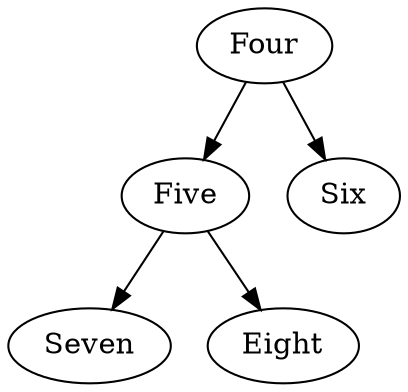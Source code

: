 digraph tree {
    "Four";
    "Five";
    "Seven";
    "Eight";
    "Six";
    "Four" -> "Five";
    "Four" -> "Six";
    "Five" -> "Seven";
    "Five" -> "Eight";
}
